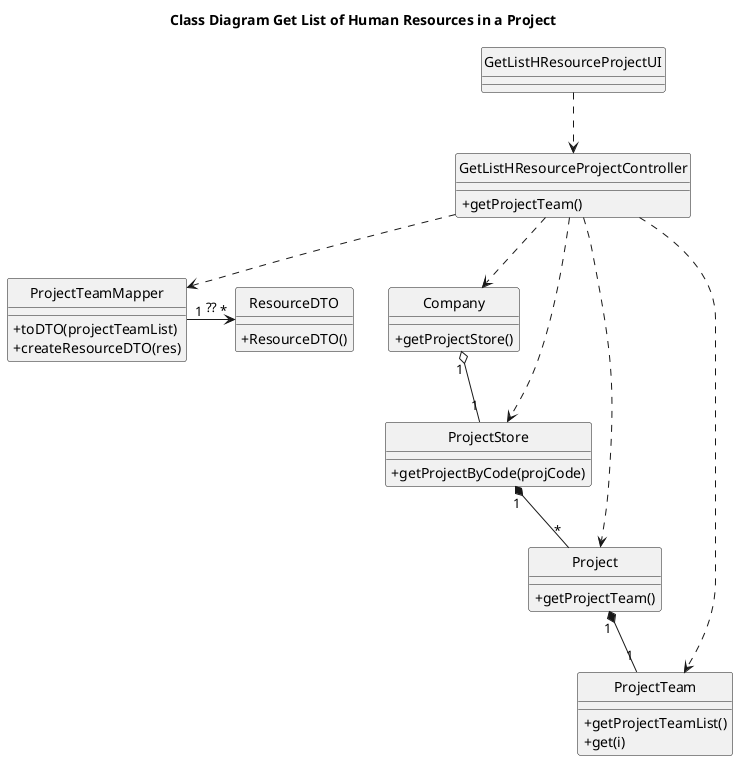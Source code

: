 @startuml
'https://plantuml.com/class-diagram

hide circle
skinparam classAttributeIconSize 0

title Class Diagram Get List of Human Resources in a Project

class GetListHResourceProjectUI {

}

class GetListHResourceProjectController {
    +getProjectTeam()
}

class Company {
    +getProjectStore()
}

class ProjectStore {
    +getProjectByCode(projCode)
}

class Project {
    +getProjectTeam()
}

class ProjectTeam {
    +getProjectTeamList()
    +get(i)
}

class ProjectTeamMapper {
    +toDTO(projectTeamList)
    +createResourceDTO(res)
}

class ResourceDTO {
    +ResourceDTO()
}

GetListHResourceProjectUI ..> GetListHResourceProjectController

GetListHResourceProjectController ..> ProjectTeam
GetListHResourceProjectController ..> Company
GetListHResourceProjectController ..> ProjectStore
GetListHResourceProjectController ..> Project
GetListHResourceProjectController ..> ProjectTeamMapper

'GetListHResourceProjectController -> Company
Company "1" o-- "1" ProjectStore
ProjectStore"1" *-- "*"Project
Project"1" *-- "1"ProjectTeam
ProjectTeamMapper "1" -> "*"ResourceDTO: ??

@enduml